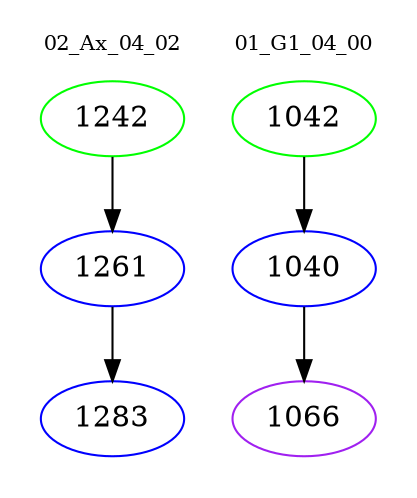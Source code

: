 digraph{
subgraph cluster_0 {
color = white
label = "02_Ax_04_02";
fontsize=10;
T0_1242 [label="1242", color="green"]
T0_1242 -> T0_1261 [color="black"]
T0_1261 [label="1261", color="blue"]
T0_1261 -> T0_1283 [color="black"]
T0_1283 [label="1283", color="blue"]
}
subgraph cluster_1 {
color = white
label = "01_G1_04_00";
fontsize=10;
T1_1042 [label="1042", color="green"]
T1_1042 -> T1_1040 [color="black"]
T1_1040 [label="1040", color="blue"]
T1_1040 -> T1_1066 [color="black"]
T1_1066 [label="1066", color="purple"]
}
}
